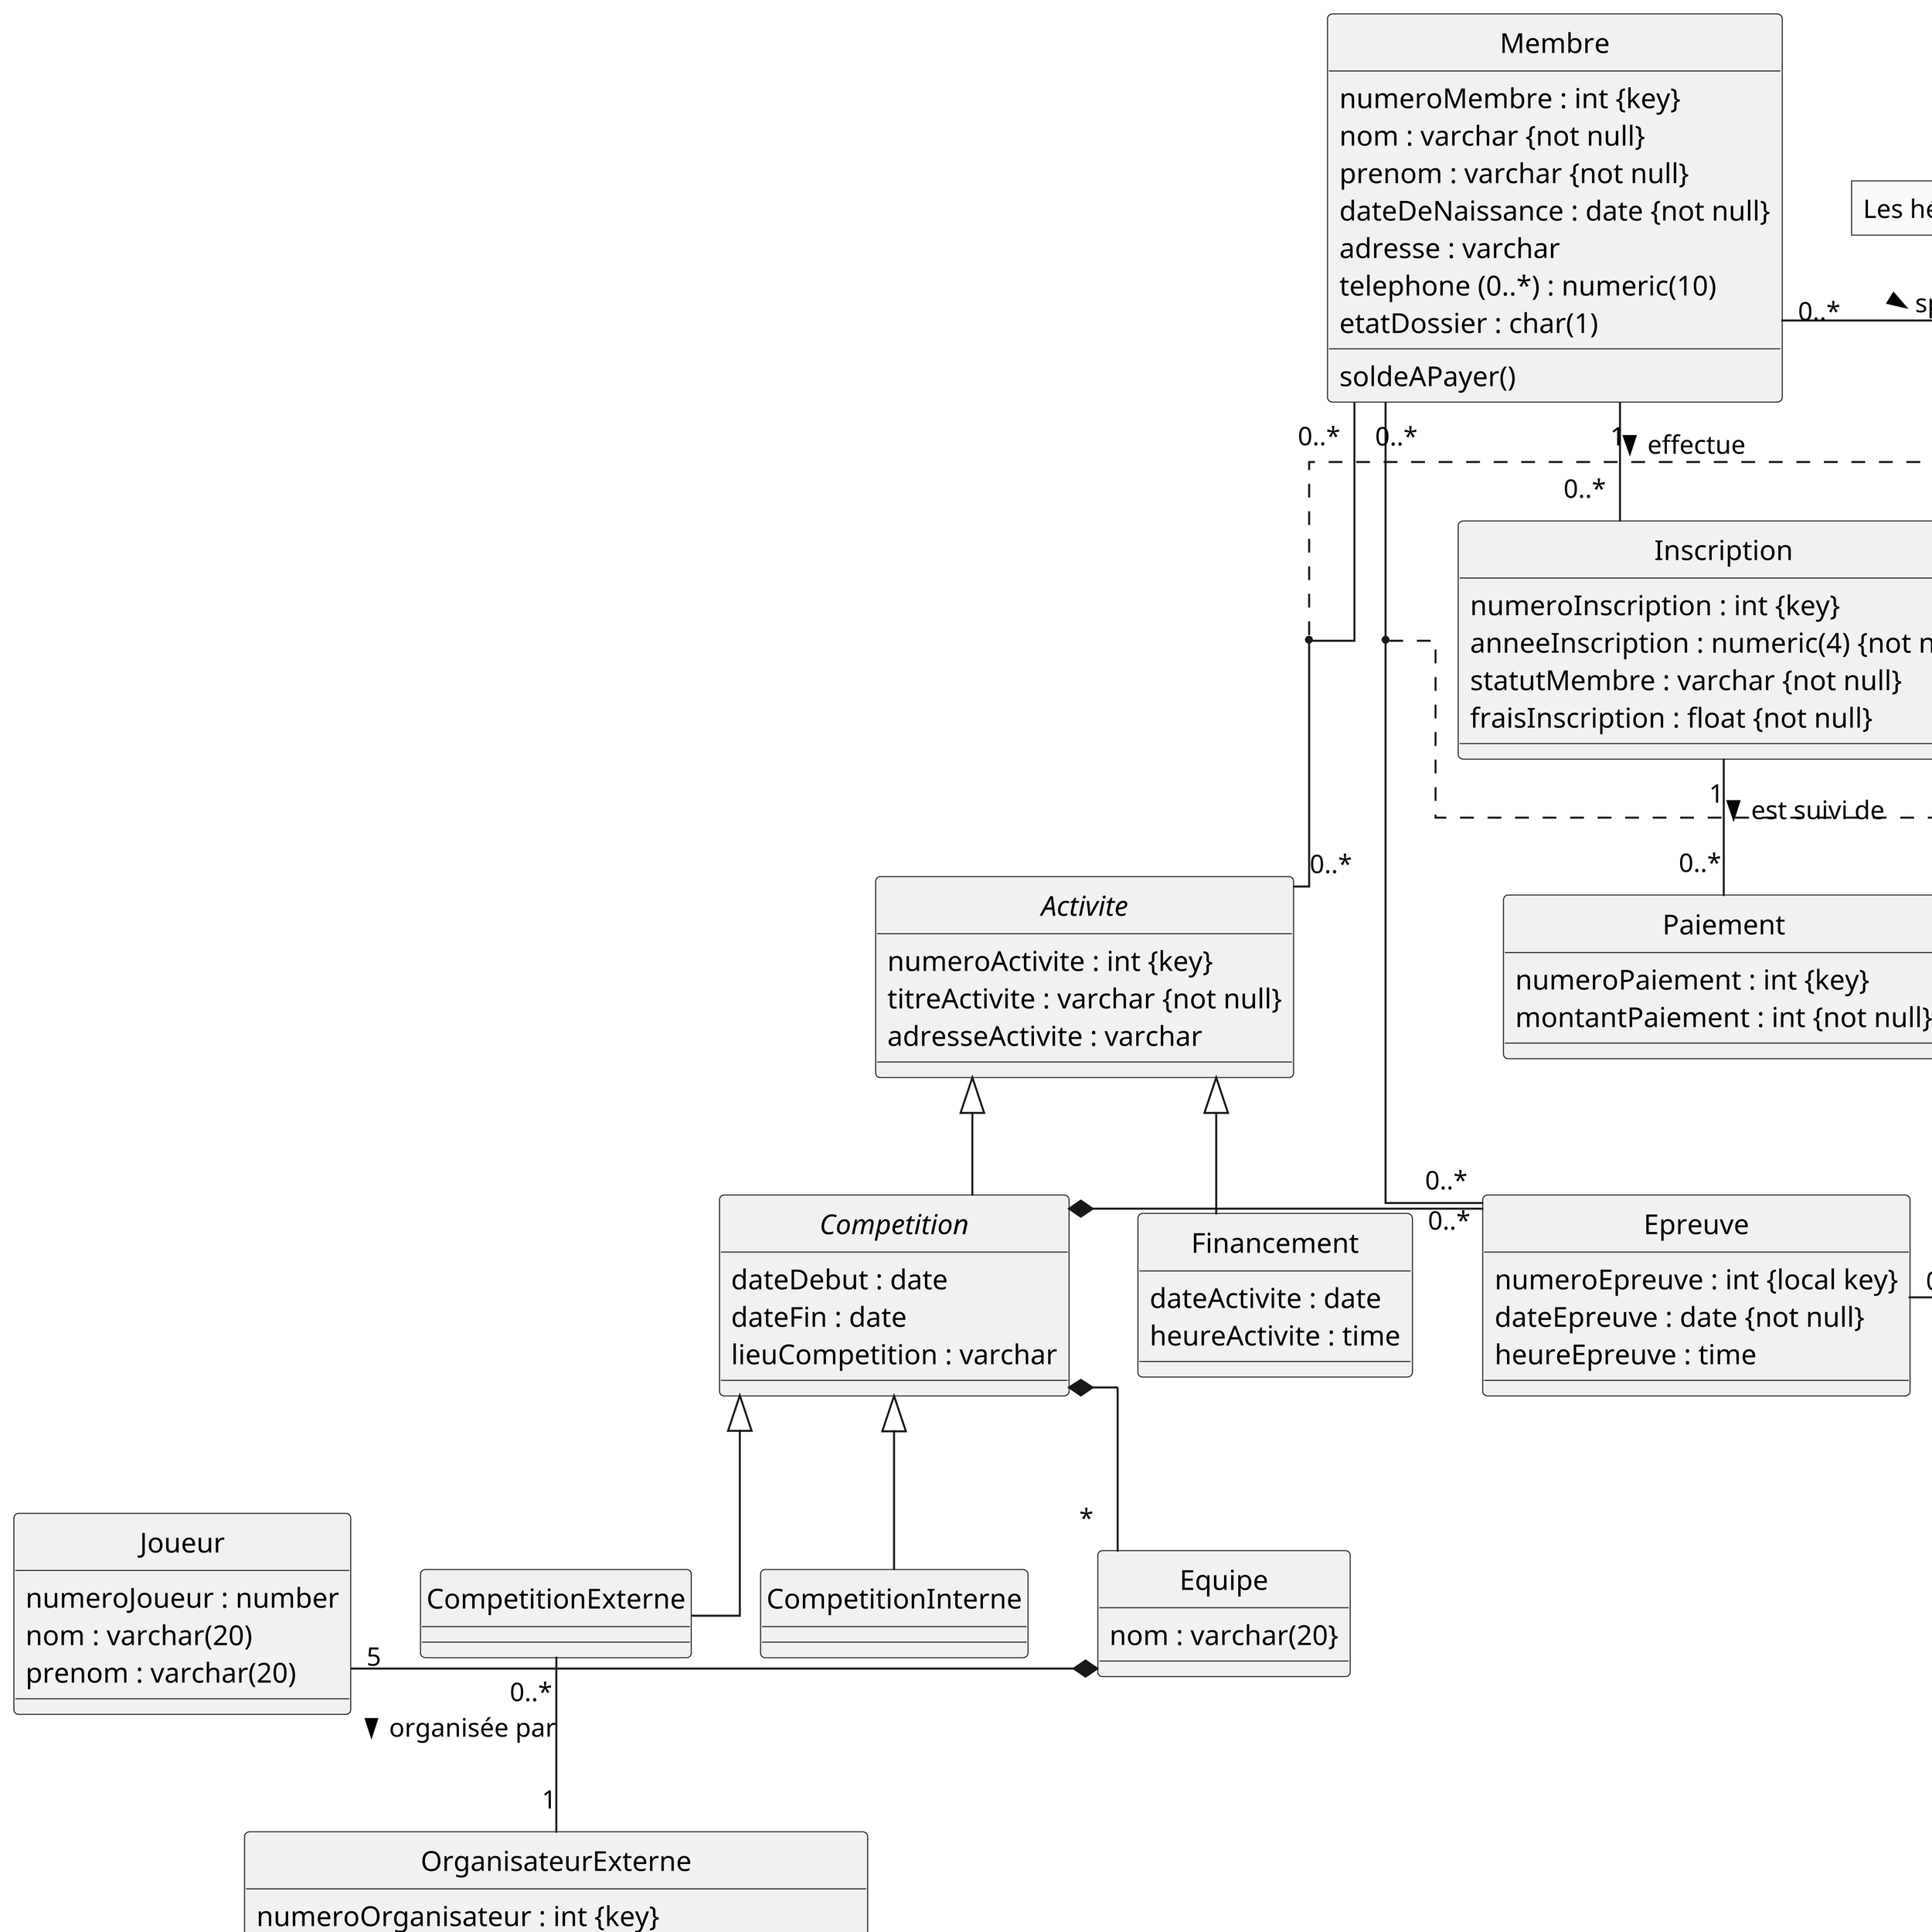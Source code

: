 @startuml
skinparam linetype ortho
skinparam monochrome true
skinparam dpi 400
hide circle
Membre "0..*" -- "0..*" Activite 
    (Membre,Activite) .. Responsabilite
    
Membre "0..*" -- "0..*" Epreuve 
    (Membre,Epreuve) .. Resultat
    
Membre "1" -- "0..*" Inscription : effectue >

Membre "0..*" -- "0..*" Specialite : spécialise dans >

Inscription "1" -- "0..*" Paiement : est suivi de >

Specialite "0..*" -- "1" Discipline : appartient à >

Specialite "1" -- "0..*" Epreuve : regroupe >

CompetitionExterne "0..*" -- "1" OrganisateurExterne : organisée par >

Activite <|-- Financement

Activite <|-- Competition

Competition <|-- CompetitionInterne

Competition <|-- CompetitionExterne

Competition  *- "0..*" Epreuve
Competition *-- "*" Equipe
Joueur "5" -* Equipe

class Equipe{
{field} nom : varchar(20}
}

class Joueur{
numeroJoueur : number
{field} nom : varchar(20)
{field} prenom : varchar(20)
}

class Resultat{
numeroResultat : int {local key}
dateResultat : date
rang : int {not null}
points : int
}

class Inscription{
numeroInscription : int {key}
{field} anneeInscription : numeric(4) {not null}
statutMembre : varchar {not null}
fraisInscription : float {not null}
}
 
class Responsabilite{
	responsabiliteMembre : varchar {local key}
}

class Membre{
numeroMembre : int {key}
nom : varchar {not null}
prenom : varchar {not null}
dateDeNaissance : date {not null}
adresse : varchar 
{field} telephone (0..*) : numeric(10)
{field} etatDossier : char(1)
soldeAPayer()
}


abstract class Activite{
numeroActivite : int {key}
titreActivite : varchar {not null}
adresseActivite : varchar
}

class Financement{
dateActivite : date
heureActivite : time
}

abstract class Competition{
dateDebut : date
dateFin : date
lieuCompetition : varchar

}

class OrganisateurExterne{
numeroOrganisateur : int {key}
nomOrganisateur : varchar {not null}
adresse : varchar
nomResponsable : varchar {not null}
prenomResponsable : varchar {not null}
{field} telephoneResponsable : numeric(10) {not null}
}

note as notExcl 
	Les héritages sont tous exclusifs.
end note

class Specialite {
numeroSpecialite : int {key}
nomSpecialite : varchar {not null}
}

class Discipline{
numeroDiscipline : int {key}
nomDiscipline : varchar {not null}
}

class Paiement{
numeroPaiement : int {key}
montantPaiement : int {not null}
}

class Epreuve{
numeroEpreuve : int {local key}
dateEpreuve : date {not null}
heureEpreuve : time
}
@enduml
